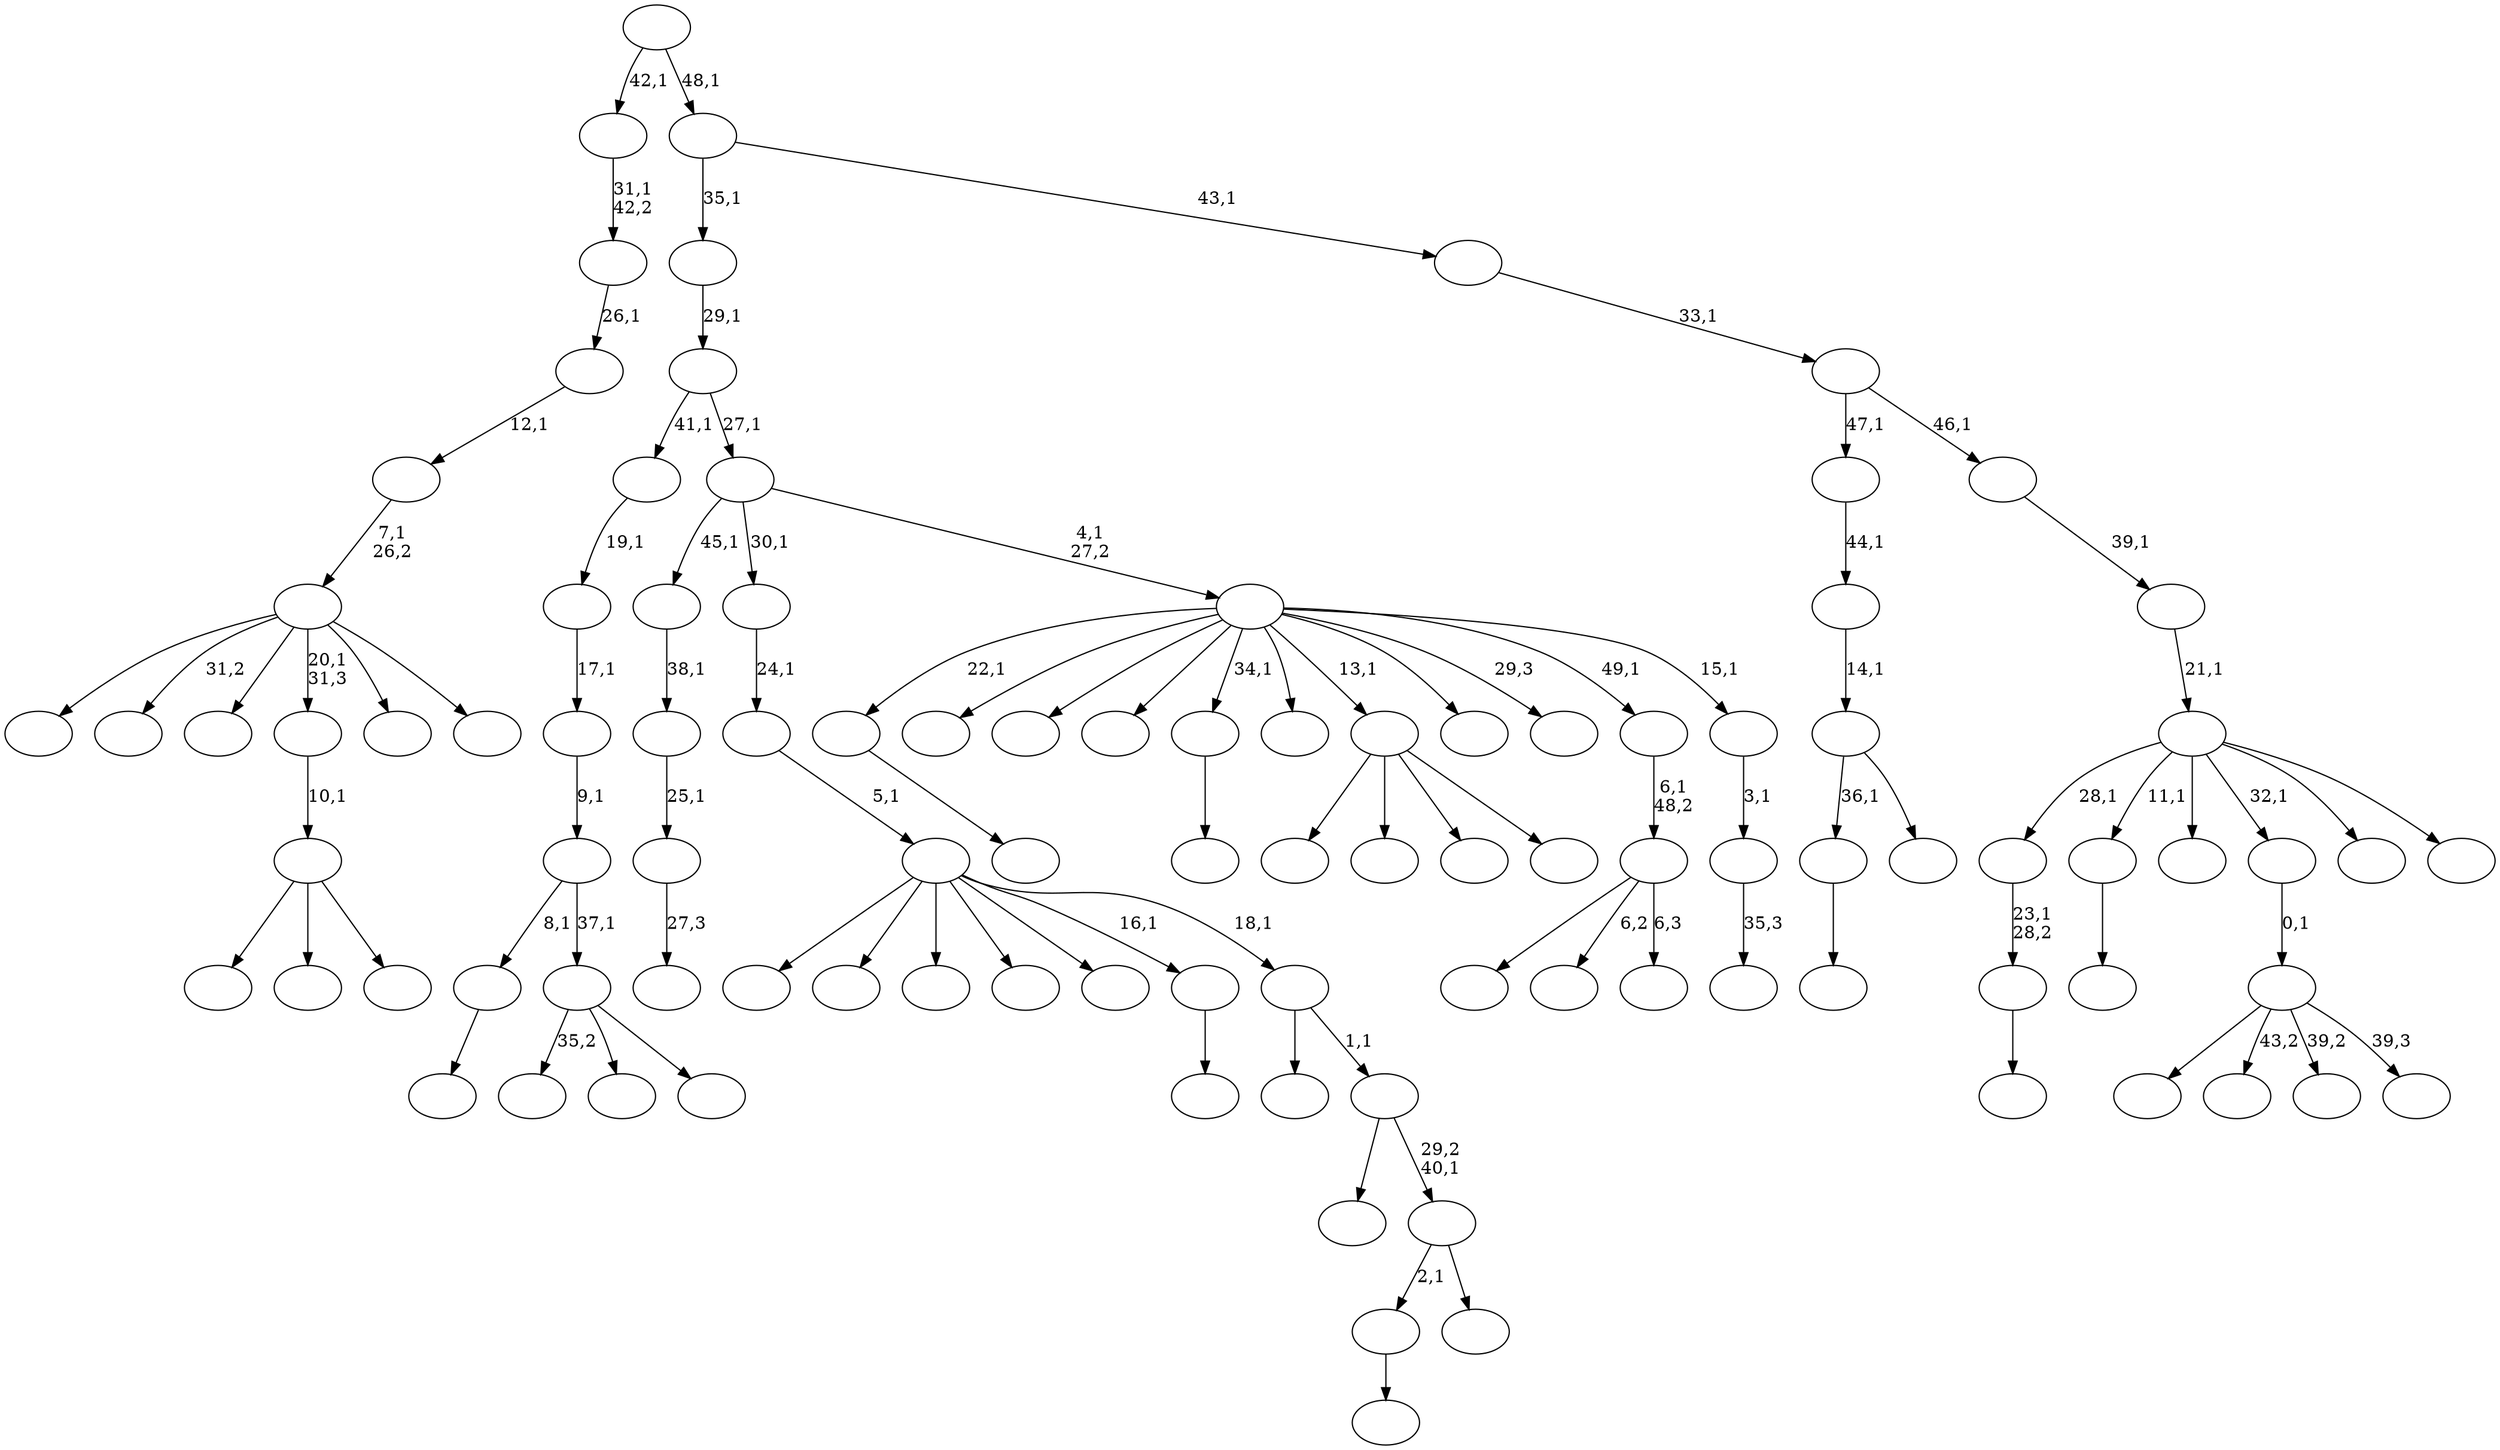 digraph T {
	100 [label=""]
	99 [label=""]
	98 [label=""]
	97 [label=""]
	96 [label=""]
	95 [label=""]
	94 [label=""]
	93 [label=""]
	92 [label=""]
	91 [label=""]
	90 [label=""]
	89 [label=""]
	88 [label=""]
	87 [label=""]
	86 [label=""]
	85 [label=""]
	84 [label=""]
	83 [label=""]
	82 [label=""]
	81 [label=""]
	80 [label=""]
	79 [label=""]
	78 [label=""]
	77 [label=""]
	76 [label=""]
	75 [label=""]
	74 [label=""]
	73 [label=""]
	72 [label=""]
	71 [label=""]
	70 [label=""]
	69 [label=""]
	68 [label=""]
	67 [label=""]
	66 [label=""]
	65 [label=""]
	64 [label=""]
	63 [label=""]
	62 [label=""]
	61 [label=""]
	60 [label=""]
	59 [label=""]
	58 [label=""]
	57 [label=""]
	56 [label=""]
	55 [label=""]
	54 [label=""]
	53 [label=""]
	52 [label=""]
	51 [label=""]
	50 [label=""]
	49 [label=""]
	48 [label=""]
	47 [label=""]
	46 [label=""]
	45 [label=""]
	44 [label=""]
	43 [label=""]
	42 [label=""]
	41 [label=""]
	40 [label=""]
	39 [label=""]
	38 [label=""]
	37 [label=""]
	36 [label=""]
	35 [label=""]
	34 [label=""]
	33 [label=""]
	32 [label=""]
	31 [label=""]
	30 [label=""]
	29 [label=""]
	28 [label=""]
	27 [label=""]
	26 [label=""]
	25 [label=""]
	24 [label=""]
	23 [label=""]
	22 [label=""]
	21 [label=""]
	20 [label=""]
	19 [label=""]
	18 [label=""]
	17 [label=""]
	16 [label=""]
	15 [label=""]
	14 [label=""]
	13 [label=""]
	12 [label=""]
	11 [label=""]
	10 [label=""]
	9 [label=""]
	8 [label=""]
	7 [label=""]
	6 [label=""]
	5 [label=""]
	4 [label=""]
	3 [label=""]
	2 [label=""]
	1 [label=""]
	0 [label=""]
	94 -> 95 [label=""]
	92 -> 93 [label=""]
	80 -> 81 [label=""]
	79 -> 80 [label="23,1\n28,2"]
	76 -> 77 [label=""]
	73 -> 96 [label="35,2"]
	73 -> 89 [label=""]
	73 -> 74 [label=""]
	72 -> 94 [label="8,1"]
	72 -> 73 [label="37,1"]
	71 -> 72 [label="9,1"]
	70 -> 71 [label="17,1"]
	69 -> 70 [label="19,1"]
	65 -> 66 [label="27,3"]
	64 -> 65 [label="25,1"]
	63 -> 64 [label="38,1"]
	61 -> 62 [label=""]
	59 -> 60 [label=""]
	56 -> 98 [label=""]
	56 -> 85 [label=""]
	56 -> 57 [label=""]
	55 -> 56 [label="10,1"]
	53 -> 54 [label=""]
	46 -> 100 [label=""]
	46 -> 97 [label="43,2"]
	46 -> 86 [label="39,2"]
	46 -> 47 [label="39,3"]
	45 -> 46 [label="0,1"]
	43 -> 90 [label=""]
	43 -> 84 [label=""]
	43 -> 78 [label=""]
	43 -> 44 [label=""]
	37 -> 59 [label="36,1"]
	37 -> 38 [label=""]
	36 -> 37 [label="14,1"]
	35 -> 36 [label="44,1"]
	32 -> 83 [label=""]
	32 -> 50 [label="6,2"]
	32 -> 33 [label="6,3"]
	31 -> 32 [label="6,1\n48,2"]
	28 -> 29 [label=""]
	26 -> 61 [label="2,1"]
	26 -> 27 [label=""]
	25 -> 41 [label=""]
	25 -> 26 [label="29,2\n40,1"]
	24 -> 99 [label=""]
	24 -> 25 [label="1,1"]
	23 -> 91 [label=""]
	23 -> 51 [label=""]
	23 -> 49 [label=""]
	23 -> 48 [label=""]
	23 -> 30 [label=""]
	23 -> 28 [label="16,1"]
	23 -> 24 [label="18,1"]
	22 -> 23 [label="5,1"]
	21 -> 22 [label="24,1"]
	19 -> 20 [label="35,3"]
	18 -> 19 [label="3,1"]
	17 -> 92 [label="22,1"]
	17 -> 88 [label=""]
	17 -> 82 [label=""]
	17 -> 67 [label=""]
	17 -> 53 [label="34,1"]
	17 -> 52 [label=""]
	17 -> 43 [label="13,1"]
	17 -> 42 [label=""]
	17 -> 40 [label="29,3"]
	17 -> 31 [label="49,1"]
	17 -> 18 [label="15,1"]
	16 -> 63 [label="45,1"]
	16 -> 21 [label="30,1"]
	16 -> 17 [label="4,1\n27,2"]
	15 -> 69 [label="41,1"]
	15 -> 16 [label="27,1"]
	14 -> 15 [label="29,1"]
	12 -> 87 [label=""]
	12 -> 75 [label="31,2"]
	12 -> 68 [label=""]
	12 -> 55 [label="20,1\n31,3"]
	12 -> 39 [label=""]
	12 -> 13 [label=""]
	11 -> 12 [label="7,1\n26,2"]
	10 -> 11 [label="12,1"]
	9 -> 10 [label="26,1"]
	8 -> 9 [label="31,1\n42,2"]
	6 -> 79 [label="28,1"]
	6 -> 76 [label="11,1"]
	6 -> 58 [label=""]
	6 -> 45 [label="32,1"]
	6 -> 34 [label=""]
	6 -> 7 [label=""]
	5 -> 6 [label="21,1"]
	4 -> 5 [label="39,1"]
	3 -> 35 [label="47,1"]
	3 -> 4 [label="46,1"]
	2 -> 3 [label="33,1"]
	1 -> 14 [label="35,1"]
	1 -> 2 [label="43,1"]
	0 -> 8 [label="42,1"]
	0 -> 1 [label="48,1"]
}
